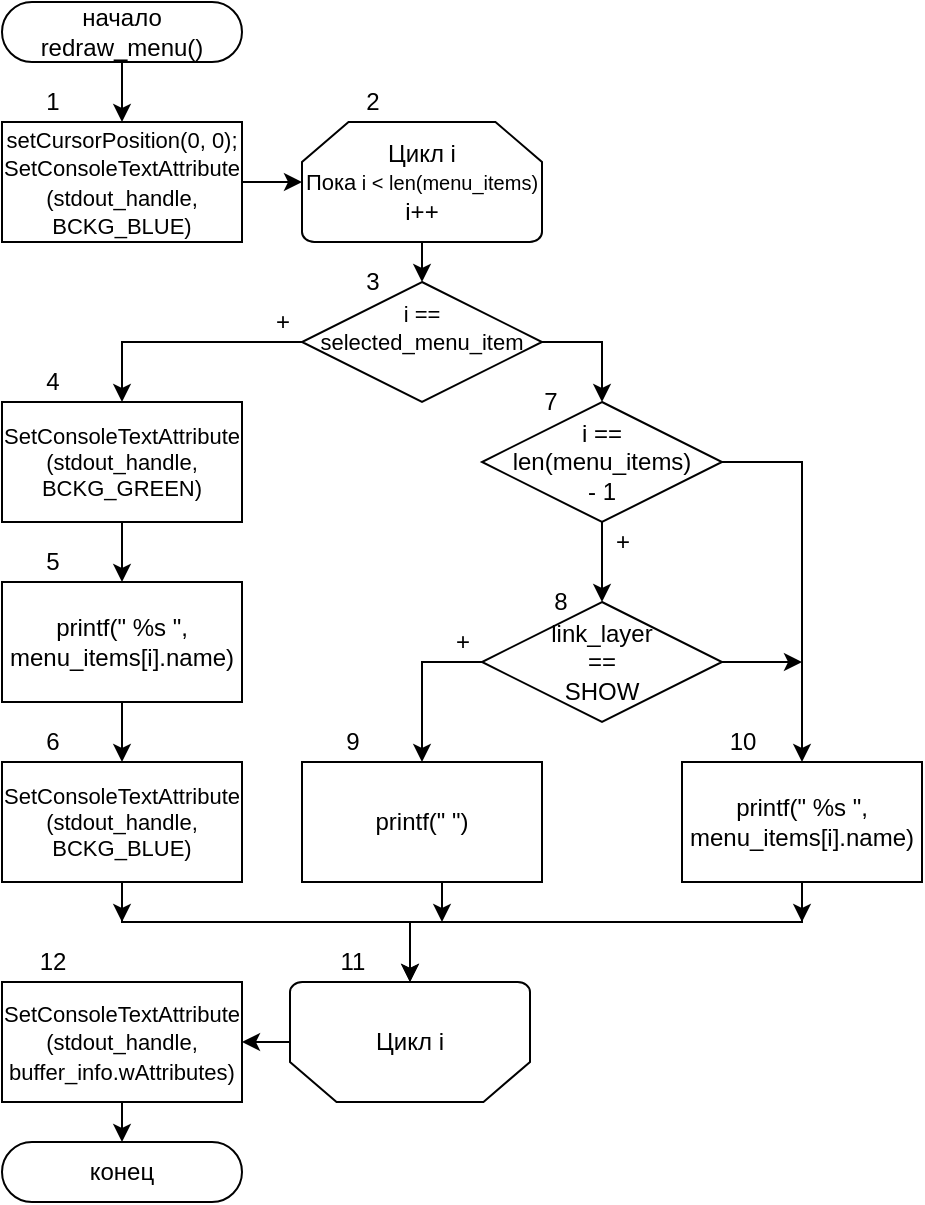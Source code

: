 <mxfile compressed="false" version="14.4.3" type="device">
  <diagram id="uBbau7ussQgPSl02ERnx" name="Page-1">
    <mxGraphModel dx="742" dy="682" grid="1" gridSize="10" guides="1" tooltips="1" connect="1" arrows="1" fold="1" page="1" pageScale="1" pageWidth="827" pageHeight="1169" math="0" shadow="0">
      <root>
        <mxCell id="0" />
        <mxCell id="1" parent="0" />
        <mxCell id="480" value="начало&lt;br&gt;redraw_menu()" style="rounded=1;whiteSpace=wrap;html=1;arcSize=50;" parent="1" vertex="1">
          <mxGeometry x="135" width="120" height="30" as="geometry" />
        </mxCell>
        <mxCell id="481" value="конец" style="rounded=1;whiteSpace=wrap;html=1;arcSize=50;" parent="1" vertex="1">
          <mxGeometry x="135" y="570" width="120" height="30" as="geometry" />
        </mxCell>
        <mxCell id="478" value="Цикл i&lt;br&gt;&lt;font style=&quot;font-size: 11px&quot;&gt;Пока&lt;/font&gt;&lt;font style=&quot;font-size: 10px&quot;&gt; i &amp;lt;&amp;nbsp;len(menu_items)&lt;/font&gt;&lt;br&gt;i++" style="strokeWidth=1;html=1;shape=mxgraph.flowchart.loop_limit;whiteSpace=wrap;flipV=0;" parent="1" vertex="1">
          <mxGeometry x="285" y="60" width="120" height="60" as="geometry" />
        </mxCell>
        <mxCell id="s0NXCMv0r5p6qN6wFkJd-492" style="edgeStyle=orthogonalEdgeStyle;rounded=0;orthogonalLoop=1;jettySize=auto;html=1;exitX=0;exitY=0.5;exitDx=0;exitDy=0;exitPerimeter=0;entryX=1;entryY=0.5;entryDx=0;entryDy=0;" edge="1" parent="1" source="479" target="igTe-dzCe9-3yirQ_6tH-510">
          <mxGeometry relative="1" as="geometry" />
        </mxCell>
        <mxCell id="479" value="Цикл i" style="strokeWidth=1;html=1;shape=mxgraph.flowchart.loop_limit;whiteSpace=wrap;flipV=1;" parent="1" vertex="1">
          <mxGeometry x="279" y="490" width="120" height="60" as="geometry" />
        </mxCell>
        <mxCell id="igTe-dzCe9-3yirQ_6tH-493" style="edgeStyle=orthogonalEdgeStyle;rounded=0;orthogonalLoop=1;jettySize=auto;html=1;exitX=1;exitY=0.5;exitDx=0;exitDy=0;entryX=0.5;entryY=0;entryDx=0;entryDy=0;" parent="1" source="477" target="igTe-dzCe9-3yirQ_6tH-492" edge="1">
          <mxGeometry relative="1" as="geometry" />
        </mxCell>
        <mxCell id="477" value="&lt;font style=&quot;font-size: 11px&quot;&gt;i == selected_menu_item&lt;br&gt;&amp;nbsp;&lt;/font&gt;" style="rhombus;whiteSpace=wrap;html=1;rounded=0;" parent="1" vertex="1">
          <mxGeometry x="285" y="140" width="120" height="60" as="geometry" />
        </mxCell>
        <mxCell id="igTe-dzCe9-3yirQ_6tH-498" style="edgeStyle=orthogonalEdgeStyle;rounded=0;orthogonalLoop=1;jettySize=auto;html=1;exitX=1;exitY=0.5;exitDx=0;exitDy=0;" parent="1" source="476" edge="1">
          <mxGeometry relative="1" as="geometry">
            <mxPoint x="535" y="330" as="targetPoint" />
          </mxGeometry>
        </mxCell>
        <mxCell id="476" value="link_layer&lt;br&gt;==&lt;br&gt;SHOW" style="rhombus;whiteSpace=wrap;html=1;rounded=0;" parent="1" vertex="1">
          <mxGeometry x="375" y="300" width="120" height="60" as="geometry" />
        </mxCell>
        <mxCell id="igTe-dzCe9-3yirQ_6tH-501" style="edgeStyle=orthogonalEdgeStyle;rounded=0;orthogonalLoop=1;jettySize=auto;html=1;exitX=0.5;exitY=1;exitDx=0;exitDy=0;" parent="1" source="474" edge="1">
          <mxGeometry relative="1" as="geometry">
            <mxPoint x="355" y="460" as="targetPoint" />
          </mxGeometry>
        </mxCell>
        <mxCell id="474" value="printf(&quot;     &quot;)" style="rounded=0;whiteSpace=wrap;html=1;" parent="1" vertex="1">
          <mxGeometry x="285" y="380" width="120" height="60" as="geometry" />
        </mxCell>
        <mxCell id="igTe-dzCe9-3yirQ_6tH-500" style="edgeStyle=orthogonalEdgeStyle;rounded=0;orthogonalLoop=1;jettySize=auto;html=1;exitX=0.5;exitY=1;exitDx=0;exitDy=0;entryX=0.5;entryY=1;entryDx=0;entryDy=0;entryPerimeter=0;" parent="1" source="475" target="479" edge="1">
          <mxGeometry relative="1" as="geometry">
            <Array as="points">
              <mxPoint x="535" y="460" />
              <mxPoint x="339" y="460" />
            </Array>
          </mxGeometry>
        </mxCell>
        <mxCell id="igTe-dzCe9-3yirQ_6tH-502" style="edgeStyle=orthogonalEdgeStyle;rounded=0;orthogonalLoop=1;jettySize=auto;html=1;exitX=0.5;exitY=1;exitDx=0;exitDy=0;" parent="1" source="475" edge="1">
          <mxGeometry relative="1" as="geometry">
            <mxPoint x="535" y="460" as="targetPoint" />
          </mxGeometry>
        </mxCell>
        <mxCell id="475" value="printf(&quot; %s &quot;, menu_items[i].name)" style="rounded=0;whiteSpace=wrap;html=1;" parent="1" vertex="1">
          <mxGeometry x="475" y="380" width="120" height="60" as="geometry" />
        </mxCell>
        <mxCell id="485" style="edgeStyle=orthogonalEdgeStyle;rounded=0;orthogonalLoop=1;jettySize=auto;html=1;exitX=0;exitY=0.5;exitDx=0;exitDy=0;entryX=0.5;entryY=0;entryDx=0;entryDy=0;" parent="1" source="476" target="474" edge="1">
          <mxGeometry relative="1" as="geometry" />
        </mxCell>
        <mxCell id="487" style="edgeStyle=orthogonalEdgeStyle;rounded=0;orthogonalLoop=1;jettySize=auto;html=1;exitX=0;exitY=0.5;exitDx=0;exitDy=0;entryX=0.5;entryY=0;entryDx=0;entryDy=0;" parent="1" source="477" target="igTe-dzCe9-3yirQ_6tH-513" edge="1">
          <mxGeometry relative="1" as="geometry">
            <mxPoint x="265" y="170" as="sourcePoint" />
            <mxPoint x="220" y="220" as="targetPoint" />
          </mxGeometry>
        </mxCell>
        <mxCell id="489" style="edgeStyle=orthogonalEdgeStyle;rounded=0;orthogonalLoop=1;jettySize=auto;html=1;exitX=0.5;exitY=1;exitDx=0;exitDy=0;entryX=0.5;entryY=0;entryDx=0;entryDy=0;" parent="1" source="478" target="477" edge="1">
          <mxGeometry relative="1" as="geometry" />
        </mxCell>
        <mxCell id="s0NXCMv0r5p6qN6wFkJd-493" style="edgeStyle=orthogonalEdgeStyle;rounded=0;orthogonalLoop=1;jettySize=auto;html=1;exitX=1;exitY=0.5;exitDx=0;exitDy=0;entryX=0;entryY=0.5;entryDx=0;entryDy=0;entryPerimeter=0;" edge="1" parent="1" source="472" target="478">
          <mxGeometry relative="1" as="geometry" />
        </mxCell>
        <mxCell id="472" value="&lt;font style=&quot;font-size: 11px&quot;&gt;setCursorPosition(0, 0);&lt;br&gt;SetConsoleTextAttribute&lt;br&gt;(stdout_handle, BCKG_BLUE)&lt;/font&gt;" style="rounded=0;whiteSpace=wrap;html=1;" parent="1" vertex="1">
          <mxGeometry x="135" y="60" width="120" height="60" as="geometry" />
        </mxCell>
        <mxCell id="492" style="edgeStyle=orthogonalEdgeStyle;rounded=0;orthogonalLoop=1;jettySize=auto;html=1;exitX=0.5;exitY=1;exitDx=0;exitDy=0;entryX=0.5;entryY=0;entryDx=0;entryDy=0;" parent="1" source="480" target="472" edge="1">
          <mxGeometry relative="1" as="geometry" />
        </mxCell>
        <mxCell id="igTe-dzCe9-3yirQ_6tH-494" style="edgeStyle=orthogonalEdgeStyle;rounded=0;orthogonalLoop=1;jettySize=auto;html=1;exitX=0.5;exitY=1;exitDx=0;exitDy=0;entryX=0.5;entryY=0;entryDx=0;entryDy=0;" parent="1" source="igTe-dzCe9-3yirQ_6tH-492" target="476" edge="1">
          <mxGeometry relative="1" as="geometry" />
        </mxCell>
        <mxCell id="igTe-dzCe9-3yirQ_6tH-496" style="edgeStyle=orthogonalEdgeStyle;rounded=0;orthogonalLoop=1;jettySize=auto;html=1;exitX=1;exitY=0.5;exitDx=0;exitDy=0;entryX=0.5;entryY=0;entryDx=0;entryDy=0;" parent="1" source="igTe-dzCe9-3yirQ_6tH-492" target="475" edge="1">
          <mxGeometry relative="1" as="geometry">
            <mxPoint x="515" y="330" as="targetPoint" />
            <Array as="points">
              <mxPoint x="535" y="230" />
            </Array>
          </mxGeometry>
        </mxCell>
        <mxCell id="igTe-dzCe9-3yirQ_6tH-492" value="i == &lt;br&gt;len(menu_items)&lt;br&gt;- 1" style="rhombus;whiteSpace=wrap;html=1;rounded=0;" parent="1" vertex="1">
          <mxGeometry x="375" y="200" width="120" height="60" as="geometry" />
        </mxCell>
        <mxCell id="igTe-dzCe9-3yirQ_6tH-495" value="+" style="text;html=1;align=center;verticalAlign=middle;resizable=0;points=[];autosize=1;" parent="1" vertex="1">
          <mxGeometry x="435" y="260" width="20" height="20" as="geometry" />
        </mxCell>
        <mxCell id="igTe-dzCe9-3yirQ_6tH-497" value="+" style="text;html=1;align=center;verticalAlign=middle;resizable=0;points=[];autosize=1;" parent="1" vertex="1">
          <mxGeometry x="355" y="310" width="20" height="20" as="geometry" />
        </mxCell>
        <mxCell id="igTe-dzCe9-3yirQ_6tH-509" value="+" style="text;html=1;align=center;verticalAlign=middle;resizable=0;points=[];autosize=1;" parent="1" vertex="1">
          <mxGeometry x="265" y="150" width="20" height="20" as="geometry" />
        </mxCell>
        <mxCell id="igTe-dzCe9-3yirQ_6tH-512" style="edgeStyle=orthogonalEdgeStyle;rounded=0;orthogonalLoop=1;jettySize=auto;html=1;exitX=0.5;exitY=1;exitDx=0;exitDy=0;entryX=0.5;entryY=0;entryDx=0;entryDy=0;" parent="1" source="igTe-dzCe9-3yirQ_6tH-510" target="481" edge="1">
          <mxGeometry relative="1" as="geometry" />
        </mxCell>
        <mxCell id="igTe-dzCe9-3yirQ_6tH-510" value="&lt;font style=&quot;font-size: 11px&quot;&gt;SetConsoleTextAttribute&lt;br&gt;(stdout_handle, buffer_info.wAttributes)&lt;/font&gt;" style="rounded=0;whiteSpace=wrap;html=1;" parent="1" vertex="1">
          <mxGeometry x="135" y="490" width="120" height="60" as="geometry" />
        </mxCell>
        <mxCell id="igTe-dzCe9-3yirQ_6tH-516" style="edgeStyle=orthogonalEdgeStyle;rounded=0;orthogonalLoop=1;jettySize=auto;html=1;exitX=0.5;exitY=1;exitDx=0;exitDy=0;entryX=0.5;entryY=0;entryDx=0;entryDy=0;" parent="1" source="igTe-dzCe9-3yirQ_6tH-513" target="igTe-dzCe9-3yirQ_6tH-514" edge="1">
          <mxGeometry relative="1" as="geometry" />
        </mxCell>
        <mxCell id="igTe-dzCe9-3yirQ_6tH-513" value="&lt;div style=&quot;font-size: 11px&quot;&gt;&lt;font style=&quot;font-size: 11px&quot;&gt;SetConsoleTextAttribute&lt;/font&gt;&lt;/div&gt;&lt;div style=&quot;font-size: 11px&quot;&gt;&lt;font style=&quot;font-size: 11px&quot;&gt;(stdout_handle, BCKG_GREEN)&lt;/font&gt;&lt;/div&gt;" style="rounded=0;whiteSpace=wrap;html=1;" parent="1" vertex="1">
          <mxGeometry x="135" y="200" width="120" height="60" as="geometry" />
        </mxCell>
        <mxCell id="igTe-dzCe9-3yirQ_6tH-517" value="" style="edgeStyle=orthogonalEdgeStyle;rounded=0;orthogonalLoop=1;jettySize=auto;html=1;" parent="1" source="igTe-dzCe9-3yirQ_6tH-514" target="igTe-dzCe9-3yirQ_6tH-515" edge="1">
          <mxGeometry relative="1" as="geometry" />
        </mxCell>
        <mxCell id="igTe-dzCe9-3yirQ_6tH-514" value="&lt;div style=&quot;font-size: 11px&quot;&gt;&lt;div style=&quot;font-size: 12px&quot;&gt;printf(&quot; %s &quot;, menu_items[i].name)&lt;/div&gt;&lt;/div&gt;" style="rounded=0;whiteSpace=wrap;html=1;" parent="1" vertex="1">
          <mxGeometry x="135" y="290" width="120" height="60" as="geometry" />
        </mxCell>
        <mxCell id="igTe-dzCe9-3yirQ_6tH-518" style="edgeStyle=orthogonalEdgeStyle;rounded=0;orthogonalLoop=1;jettySize=auto;html=1;exitX=0.5;exitY=1;exitDx=0;exitDy=0;entryX=0.5;entryY=1;entryDx=0;entryDy=0;entryPerimeter=0;" parent="1" source="igTe-dzCe9-3yirQ_6tH-515" target="479" edge="1">
          <mxGeometry relative="1" as="geometry">
            <Array as="points">
              <mxPoint x="195" y="460" />
              <mxPoint x="339" y="460" />
            </Array>
          </mxGeometry>
        </mxCell>
        <mxCell id="igTe-dzCe9-3yirQ_6tH-519" style="edgeStyle=orthogonalEdgeStyle;rounded=0;orthogonalLoop=1;jettySize=auto;html=1;exitX=0.5;exitY=1;exitDx=0;exitDy=0;" parent="1" source="igTe-dzCe9-3yirQ_6tH-515" edge="1">
          <mxGeometry relative="1" as="geometry">
            <mxPoint x="195" y="460" as="targetPoint" />
            <Array as="points">
              <mxPoint x="195" y="450" />
              <mxPoint x="195" y="450" />
            </Array>
          </mxGeometry>
        </mxCell>
        <mxCell id="igTe-dzCe9-3yirQ_6tH-515" value="&lt;div style=&quot;font-size: 11px&quot;&gt;&lt;div&gt;SetConsoleTextAttribute&lt;/div&gt;&lt;div&gt;(stdout_handle, BCKG_BLUE)&lt;br&gt;&lt;/div&gt;&lt;/div&gt;" style="rounded=0;whiteSpace=wrap;html=1;" parent="1" vertex="1">
          <mxGeometry x="135" y="380" width="120" height="60" as="geometry" />
        </mxCell>
        <mxCell id="s0NXCMv0r5p6qN6wFkJd-494" value="1" style="text;html=1;align=center;verticalAlign=middle;resizable=0;points=[];autosize=1;" vertex="1" parent="1">
          <mxGeometry x="150" y="40" width="20" height="20" as="geometry" />
        </mxCell>
        <mxCell id="s0NXCMv0r5p6qN6wFkJd-495" value="4" style="text;html=1;align=center;verticalAlign=middle;resizable=0;points=[];autosize=1;" vertex="1" parent="1">
          <mxGeometry x="150" y="180" width="20" height="20" as="geometry" />
        </mxCell>
        <mxCell id="s0NXCMv0r5p6qN6wFkJd-496" value="5" style="text;html=1;align=center;verticalAlign=middle;resizable=0;points=[];autosize=1;" vertex="1" parent="1">
          <mxGeometry x="150" y="270" width="20" height="20" as="geometry" />
        </mxCell>
        <mxCell id="s0NXCMv0r5p6qN6wFkJd-498" value="6" style="text;html=1;align=center;verticalAlign=middle;resizable=0;points=[];autosize=1;" vertex="1" parent="1">
          <mxGeometry x="150" y="360" width="20" height="20" as="geometry" />
        </mxCell>
        <mxCell id="s0NXCMv0r5p6qN6wFkJd-499" value="2" style="text;html=1;align=center;verticalAlign=middle;resizable=0;points=[];autosize=1;" vertex="1" parent="1">
          <mxGeometry x="310" y="40" width="20" height="20" as="geometry" />
        </mxCell>
        <mxCell id="s0NXCMv0r5p6qN6wFkJd-500" value="3" style="text;html=1;align=center;verticalAlign=middle;resizable=0;points=[];autosize=1;" vertex="1" parent="1">
          <mxGeometry x="310" y="130" width="20" height="20" as="geometry" />
        </mxCell>
        <mxCell id="s0NXCMv0r5p6qN6wFkJd-501" value="7" style="text;html=1;align=center;verticalAlign=middle;resizable=0;points=[];autosize=1;" vertex="1" parent="1">
          <mxGeometry x="399" y="190" width="20" height="20" as="geometry" />
        </mxCell>
        <mxCell id="s0NXCMv0r5p6qN6wFkJd-503" value="8" style="text;html=1;align=center;verticalAlign=middle;resizable=0;points=[];autosize=1;" vertex="1" parent="1">
          <mxGeometry x="404" y="290" width="20" height="20" as="geometry" />
        </mxCell>
        <mxCell id="s0NXCMv0r5p6qN6wFkJd-504" value="10" style="text;html=1;align=center;verticalAlign=middle;resizable=0;points=[];autosize=1;" vertex="1" parent="1">
          <mxGeometry x="490" y="360" width="30" height="20" as="geometry" />
        </mxCell>
        <mxCell id="s0NXCMv0r5p6qN6wFkJd-505" value="9" style="text;html=1;align=center;verticalAlign=middle;resizable=0;points=[];autosize=1;" vertex="1" parent="1">
          <mxGeometry x="300" y="360" width="20" height="20" as="geometry" />
        </mxCell>
        <mxCell id="s0NXCMv0r5p6qN6wFkJd-506" value="11" style="text;html=1;align=center;verticalAlign=middle;resizable=0;points=[];autosize=1;" vertex="1" parent="1">
          <mxGeometry x="295" y="470" width="30" height="20" as="geometry" />
        </mxCell>
        <mxCell id="s0NXCMv0r5p6qN6wFkJd-507" value="12" style="text;html=1;align=center;verticalAlign=middle;resizable=0;points=[];autosize=1;" vertex="1" parent="1">
          <mxGeometry x="145" y="470" width="30" height="20" as="geometry" />
        </mxCell>
      </root>
    </mxGraphModel>
  </diagram>
</mxfile>
